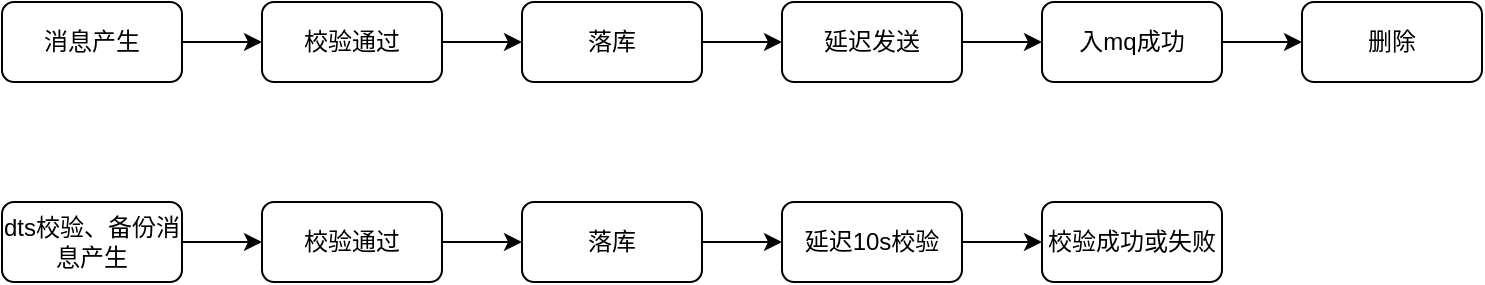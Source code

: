 <mxfile version="11.1.4" type="github"><diagram id="xswfbD-LNb26ssMwNePG" name="Page-1"><mxGraphModel dx="1422" dy="884" grid="1" gridSize="10" guides="1" tooltips="1" connect="1" arrows="1" fold="1" page="1" pageScale="1" pageWidth="827" pageHeight="1169" math="0" shadow="0"><root><mxCell id="0"/><mxCell id="1" parent="0"/><mxCell id="unZq9W--uER_kQ2yJWYK-3" style="edgeStyle=orthogonalEdgeStyle;rounded=0;orthogonalLoop=1;jettySize=auto;html=1;exitX=1;exitY=0.5;exitDx=0;exitDy=0;entryX=0;entryY=0.5;entryDx=0;entryDy=0;" edge="1" parent="1" source="unZq9W--uER_kQ2yJWYK-1" target="unZq9W--uER_kQ2yJWYK-2"><mxGeometry relative="1" as="geometry"/></mxCell><mxCell id="unZq9W--uER_kQ2yJWYK-1" value="消息产生" style="rounded=1;whiteSpace=wrap;html=1;" vertex="1" parent="1"><mxGeometry x="80" y="190" width="90" height="40" as="geometry"/></mxCell><mxCell id="unZq9W--uER_kQ2yJWYK-5" style="edgeStyle=orthogonalEdgeStyle;rounded=0;orthogonalLoop=1;jettySize=auto;html=1;exitX=1;exitY=0.5;exitDx=0;exitDy=0;entryX=0;entryY=0.5;entryDx=0;entryDy=0;" edge="1" parent="1" source="unZq9W--uER_kQ2yJWYK-2" target="unZq9W--uER_kQ2yJWYK-4"><mxGeometry relative="1" as="geometry"/></mxCell><mxCell id="unZq9W--uER_kQ2yJWYK-2" value="校验通过" style="rounded=1;whiteSpace=wrap;html=1;" vertex="1" parent="1"><mxGeometry x="210" y="190" width="90" height="40" as="geometry"/></mxCell><mxCell id="unZq9W--uER_kQ2yJWYK-7" style="edgeStyle=orthogonalEdgeStyle;rounded=0;orthogonalLoop=1;jettySize=auto;html=1;exitX=1;exitY=0.5;exitDx=0;exitDy=0;entryX=0;entryY=0.5;entryDx=0;entryDy=0;" edge="1" parent="1" source="unZq9W--uER_kQ2yJWYK-4" target="unZq9W--uER_kQ2yJWYK-6"><mxGeometry relative="1" as="geometry"/></mxCell><mxCell id="unZq9W--uER_kQ2yJWYK-4" value="落库" style="rounded=1;whiteSpace=wrap;html=1;" vertex="1" parent="1"><mxGeometry x="340" y="190" width="90" height="40" as="geometry"/></mxCell><mxCell id="unZq9W--uER_kQ2yJWYK-9" style="edgeStyle=orthogonalEdgeStyle;rounded=0;orthogonalLoop=1;jettySize=auto;html=1;exitX=1;exitY=0.5;exitDx=0;exitDy=0;entryX=0;entryY=0.5;entryDx=0;entryDy=0;" edge="1" parent="1" source="unZq9W--uER_kQ2yJWYK-6" target="unZq9W--uER_kQ2yJWYK-8"><mxGeometry relative="1" as="geometry"/></mxCell><mxCell id="unZq9W--uER_kQ2yJWYK-6" value="延迟发送" style="rounded=1;whiteSpace=wrap;html=1;" vertex="1" parent="1"><mxGeometry x="470" y="190" width="90" height="40" as="geometry"/></mxCell><mxCell id="unZq9W--uER_kQ2yJWYK-11" style="edgeStyle=orthogonalEdgeStyle;rounded=0;orthogonalLoop=1;jettySize=auto;html=1;exitX=1;exitY=0.5;exitDx=0;exitDy=0;entryX=0;entryY=0.5;entryDx=0;entryDy=0;" edge="1" parent="1" source="unZq9W--uER_kQ2yJWYK-8" target="unZq9W--uER_kQ2yJWYK-10"><mxGeometry relative="1" as="geometry"/></mxCell><mxCell id="unZq9W--uER_kQ2yJWYK-8" value="入mq成功" style="rounded=1;whiteSpace=wrap;html=1;" vertex="1" parent="1"><mxGeometry x="600" y="190" width="90" height="40" as="geometry"/></mxCell><mxCell id="unZq9W--uER_kQ2yJWYK-10" value="删除" style="rounded=1;whiteSpace=wrap;html=1;" vertex="1" parent="1"><mxGeometry x="730" y="190" width="90" height="40" as="geometry"/></mxCell><mxCell id="unZq9W--uER_kQ2yJWYK-12" style="edgeStyle=orthogonalEdgeStyle;rounded=0;orthogonalLoop=1;jettySize=auto;html=1;exitX=1;exitY=0.5;exitDx=0;exitDy=0;entryX=0;entryY=0.5;entryDx=0;entryDy=0;" edge="1" parent="1" source="unZq9W--uER_kQ2yJWYK-13" target="unZq9W--uER_kQ2yJWYK-15"><mxGeometry relative="1" as="geometry"/></mxCell><mxCell id="unZq9W--uER_kQ2yJWYK-13" value="dts校验、备份消息产生" style="rounded=1;whiteSpace=wrap;html=1;" vertex="1" parent="1"><mxGeometry x="80" y="290" width="90" height="40" as="geometry"/></mxCell><mxCell id="unZq9W--uER_kQ2yJWYK-14" style="edgeStyle=orthogonalEdgeStyle;rounded=0;orthogonalLoop=1;jettySize=auto;html=1;exitX=1;exitY=0.5;exitDx=0;exitDy=0;entryX=0;entryY=0.5;entryDx=0;entryDy=0;" edge="1" parent="1" source="unZq9W--uER_kQ2yJWYK-15" target="unZq9W--uER_kQ2yJWYK-17"><mxGeometry relative="1" as="geometry"/></mxCell><mxCell id="unZq9W--uER_kQ2yJWYK-15" value="校验通过" style="rounded=1;whiteSpace=wrap;html=1;" vertex="1" parent="1"><mxGeometry x="210" y="290" width="90" height="40" as="geometry"/></mxCell><mxCell id="unZq9W--uER_kQ2yJWYK-16" style="edgeStyle=orthogonalEdgeStyle;rounded=0;orthogonalLoop=1;jettySize=auto;html=1;exitX=1;exitY=0.5;exitDx=0;exitDy=0;entryX=0;entryY=0.5;entryDx=0;entryDy=0;" edge="1" parent="1" source="unZq9W--uER_kQ2yJWYK-17" target="unZq9W--uER_kQ2yJWYK-19"><mxGeometry relative="1" as="geometry"/></mxCell><mxCell id="unZq9W--uER_kQ2yJWYK-17" value="落库" style="rounded=1;whiteSpace=wrap;html=1;" vertex="1" parent="1"><mxGeometry x="340" y="290" width="90" height="40" as="geometry"/></mxCell><mxCell id="unZq9W--uER_kQ2yJWYK-18" style="edgeStyle=orthogonalEdgeStyle;rounded=0;orthogonalLoop=1;jettySize=auto;html=1;exitX=1;exitY=0.5;exitDx=0;exitDy=0;entryX=0;entryY=0.5;entryDx=0;entryDy=0;" edge="1" parent="1" source="unZq9W--uER_kQ2yJWYK-19" target="unZq9W--uER_kQ2yJWYK-21"><mxGeometry relative="1" as="geometry"/></mxCell><mxCell id="unZq9W--uER_kQ2yJWYK-19" value="延迟10s校验" style="rounded=1;whiteSpace=wrap;html=1;" vertex="1" parent="1"><mxGeometry x="470" y="290" width="90" height="40" as="geometry"/></mxCell><mxCell id="unZq9W--uER_kQ2yJWYK-21" value="校验成功或失败" style="rounded=1;whiteSpace=wrap;html=1;" vertex="1" parent="1"><mxGeometry x="600" y="290" width="90" height="40" as="geometry"/></mxCell></root></mxGraphModel></diagram></mxfile>